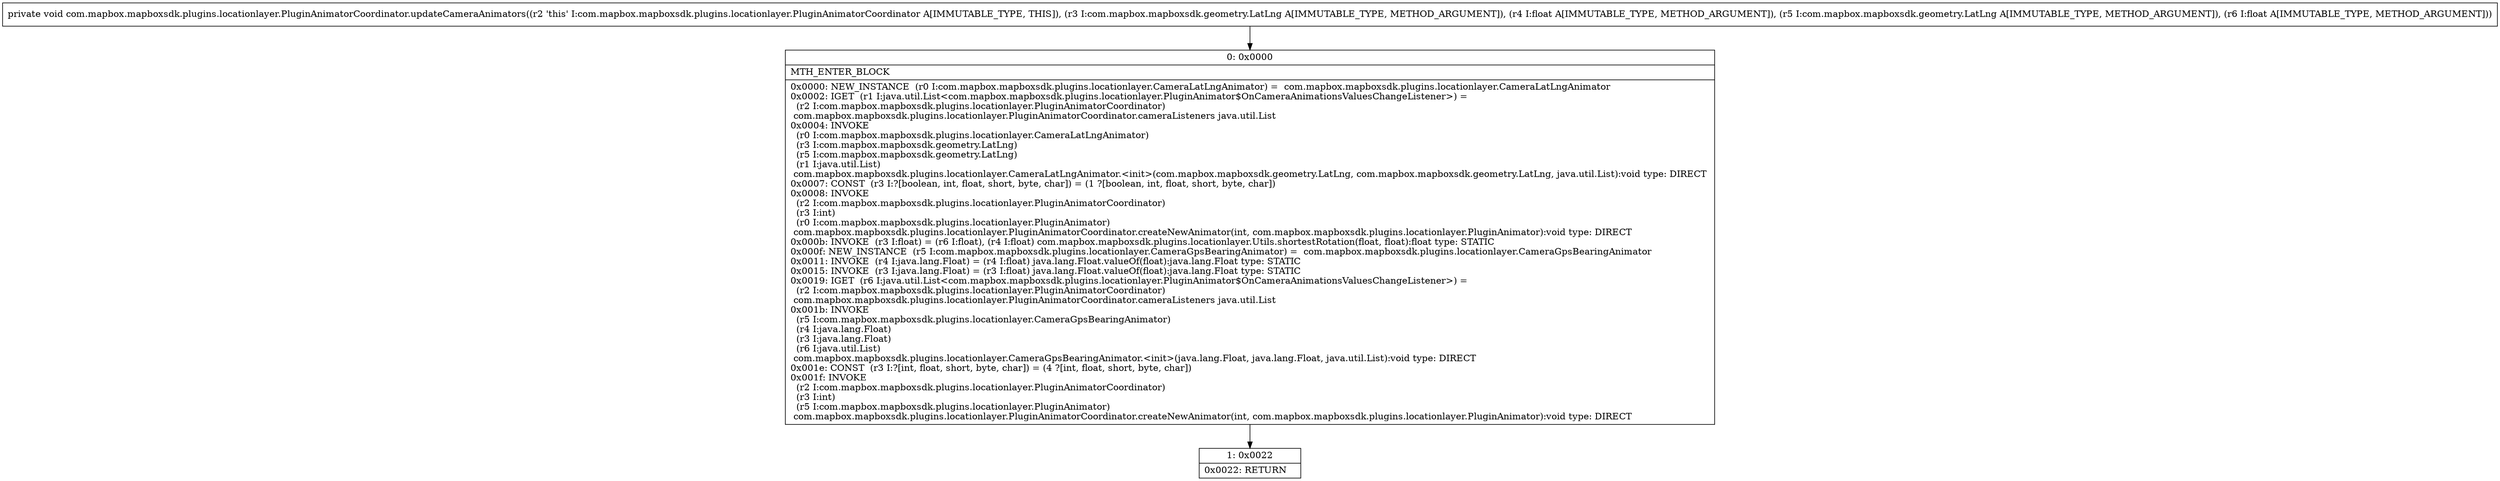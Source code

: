 digraph "CFG forcom.mapbox.mapboxsdk.plugins.locationlayer.PluginAnimatorCoordinator.updateCameraAnimators(Lcom\/mapbox\/mapboxsdk\/geometry\/LatLng;FLcom\/mapbox\/mapboxsdk\/geometry\/LatLng;F)V" {
Node_0 [shape=record,label="{0\:\ 0x0000|MTH_ENTER_BLOCK\l|0x0000: NEW_INSTANCE  (r0 I:com.mapbox.mapboxsdk.plugins.locationlayer.CameraLatLngAnimator) =  com.mapbox.mapboxsdk.plugins.locationlayer.CameraLatLngAnimator \l0x0002: IGET  (r1 I:java.util.List\<com.mapbox.mapboxsdk.plugins.locationlayer.PluginAnimator$OnCameraAnimationsValuesChangeListener\>) = \l  (r2 I:com.mapbox.mapboxsdk.plugins.locationlayer.PluginAnimatorCoordinator)\l com.mapbox.mapboxsdk.plugins.locationlayer.PluginAnimatorCoordinator.cameraListeners java.util.List \l0x0004: INVOKE  \l  (r0 I:com.mapbox.mapboxsdk.plugins.locationlayer.CameraLatLngAnimator)\l  (r3 I:com.mapbox.mapboxsdk.geometry.LatLng)\l  (r5 I:com.mapbox.mapboxsdk.geometry.LatLng)\l  (r1 I:java.util.List)\l com.mapbox.mapboxsdk.plugins.locationlayer.CameraLatLngAnimator.\<init\>(com.mapbox.mapboxsdk.geometry.LatLng, com.mapbox.mapboxsdk.geometry.LatLng, java.util.List):void type: DIRECT \l0x0007: CONST  (r3 I:?[boolean, int, float, short, byte, char]) = (1 ?[boolean, int, float, short, byte, char]) \l0x0008: INVOKE  \l  (r2 I:com.mapbox.mapboxsdk.plugins.locationlayer.PluginAnimatorCoordinator)\l  (r3 I:int)\l  (r0 I:com.mapbox.mapboxsdk.plugins.locationlayer.PluginAnimator)\l com.mapbox.mapboxsdk.plugins.locationlayer.PluginAnimatorCoordinator.createNewAnimator(int, com.mapbox.mapboxsdk.plugins.locationlayer.PluginAnimator):void type: DIRECT \l0x000b: INVOKE  (r3 I:float) = (r6 I:float), (r4 I:float) com.mapbox.mapboxsdk.plugins.locationlayer.Utils.shortestRotation(float, float):float type: STATIC \l0x000f: NEW_INSTANCE  (r5 I:com.mapbox.mapboxsdk.plugins.locationlayer.CameraGpsBearingAnimator) =  com.mapbox.mapboxsdk.plugins.locationlayer.CameraGpsBearingAnimator \l0x0011: INVOKE  (r4 I:java.lang.Float) = (r4 I:float) java.lang.Float.valueOf(float):java.lang.Float type: STATIC \l0x0015: INVOKE  (r3 I:java.lang.Float) = (r3 I:float) java.lang.Float.valueOf(float):java.lang.Float type: STATIC \l0x0019: IGET  (r6 I:java.util.List\<com.mapbox.mapboxsdk.plugins.locationlayer.PluginAnimator$OnCameraAnimationsValuesChangeListener\>) = \l  (r2 I:com.mapbox.mapboxsdk.plugins.locationlayer.PluginAnimatorCoordinator)\l com.mapbox.mapboxsdk.plugins.locationlayer.PluginAnimatorCoordinator.cameraListeners java.util.List \l0x001b: INVOKE  \l  (r5 I:com.mapbox.mapboxsdk.plugins.locationlayer.CameraGpsBearingAnimator)\l  (r4 I:java.lang.Float)\l  (r3 I:java.lang.Float)\l  (r6 I:java.util.List)\l com.mapbox.mapboxsdk.plugins.locationlayer.CameraGpsBearingAnimator.\<init\>(java.lang.Float, java.lang.Float, java.util.List):void type: DIRECT \l0x001e: CONST  (r3 I:?[int, float, short, byte, char]) = (4 ?[int, float, short, byte, char]) \l0x001f: INVOKE  \l  (r2 I:com.mapbox.mapboxsdk.plugins.locationlayer.PluginAnimatorCoordinator)\l  (r3 I:int)\l  (r5 I:com.mapbox.mapboxsdk.plugins.locationlayer.PluginAnimator)\l com.mapbox.mapboxsdk.plugins.locationlayer.PluginAnimatorCoordinator.createNewAnimator(int, com.mapbox.mapboxsdk.plugins.locationlayer.PluginAnimator):void type: DIRECT \l}"];
Node_1 [shape=record,label="{1\:\ 0x0022|0x0022: RETURN   \l}"];
MethodNode[shape=record,label="{private void com.mapbox.mapboxsdk.plugins.locationlayer.PluginAnimatorCoordinator.updateCameraAnimators((r2 'this' I:com.mapbox.mapboxsdk.plugins.locationlayer.PluginAnimatorCoordinator A[IMMUTABLE_TYPE, THIS]), (r3 I:com.mapbox.mapboxsdk.geometry.LatLng A[IMMUTABLE_TYPE, METHOD_ARGUMENT]), (r4 I:float A[IMMUTABLE_TYPE, METHOD_ARGUMENT]), (r5 I:com.mapbox.mapboxsdk.geometry.LatLng A[IMMUTABLE_TYPE, METHOD_ARGUMENT]), (r6 I:float A[IMMUTABLE_TYPE, METHOD_ARGUMENT])) }"];
MethodNode -> Node_0;
Node_0 -> Node_1;
}

